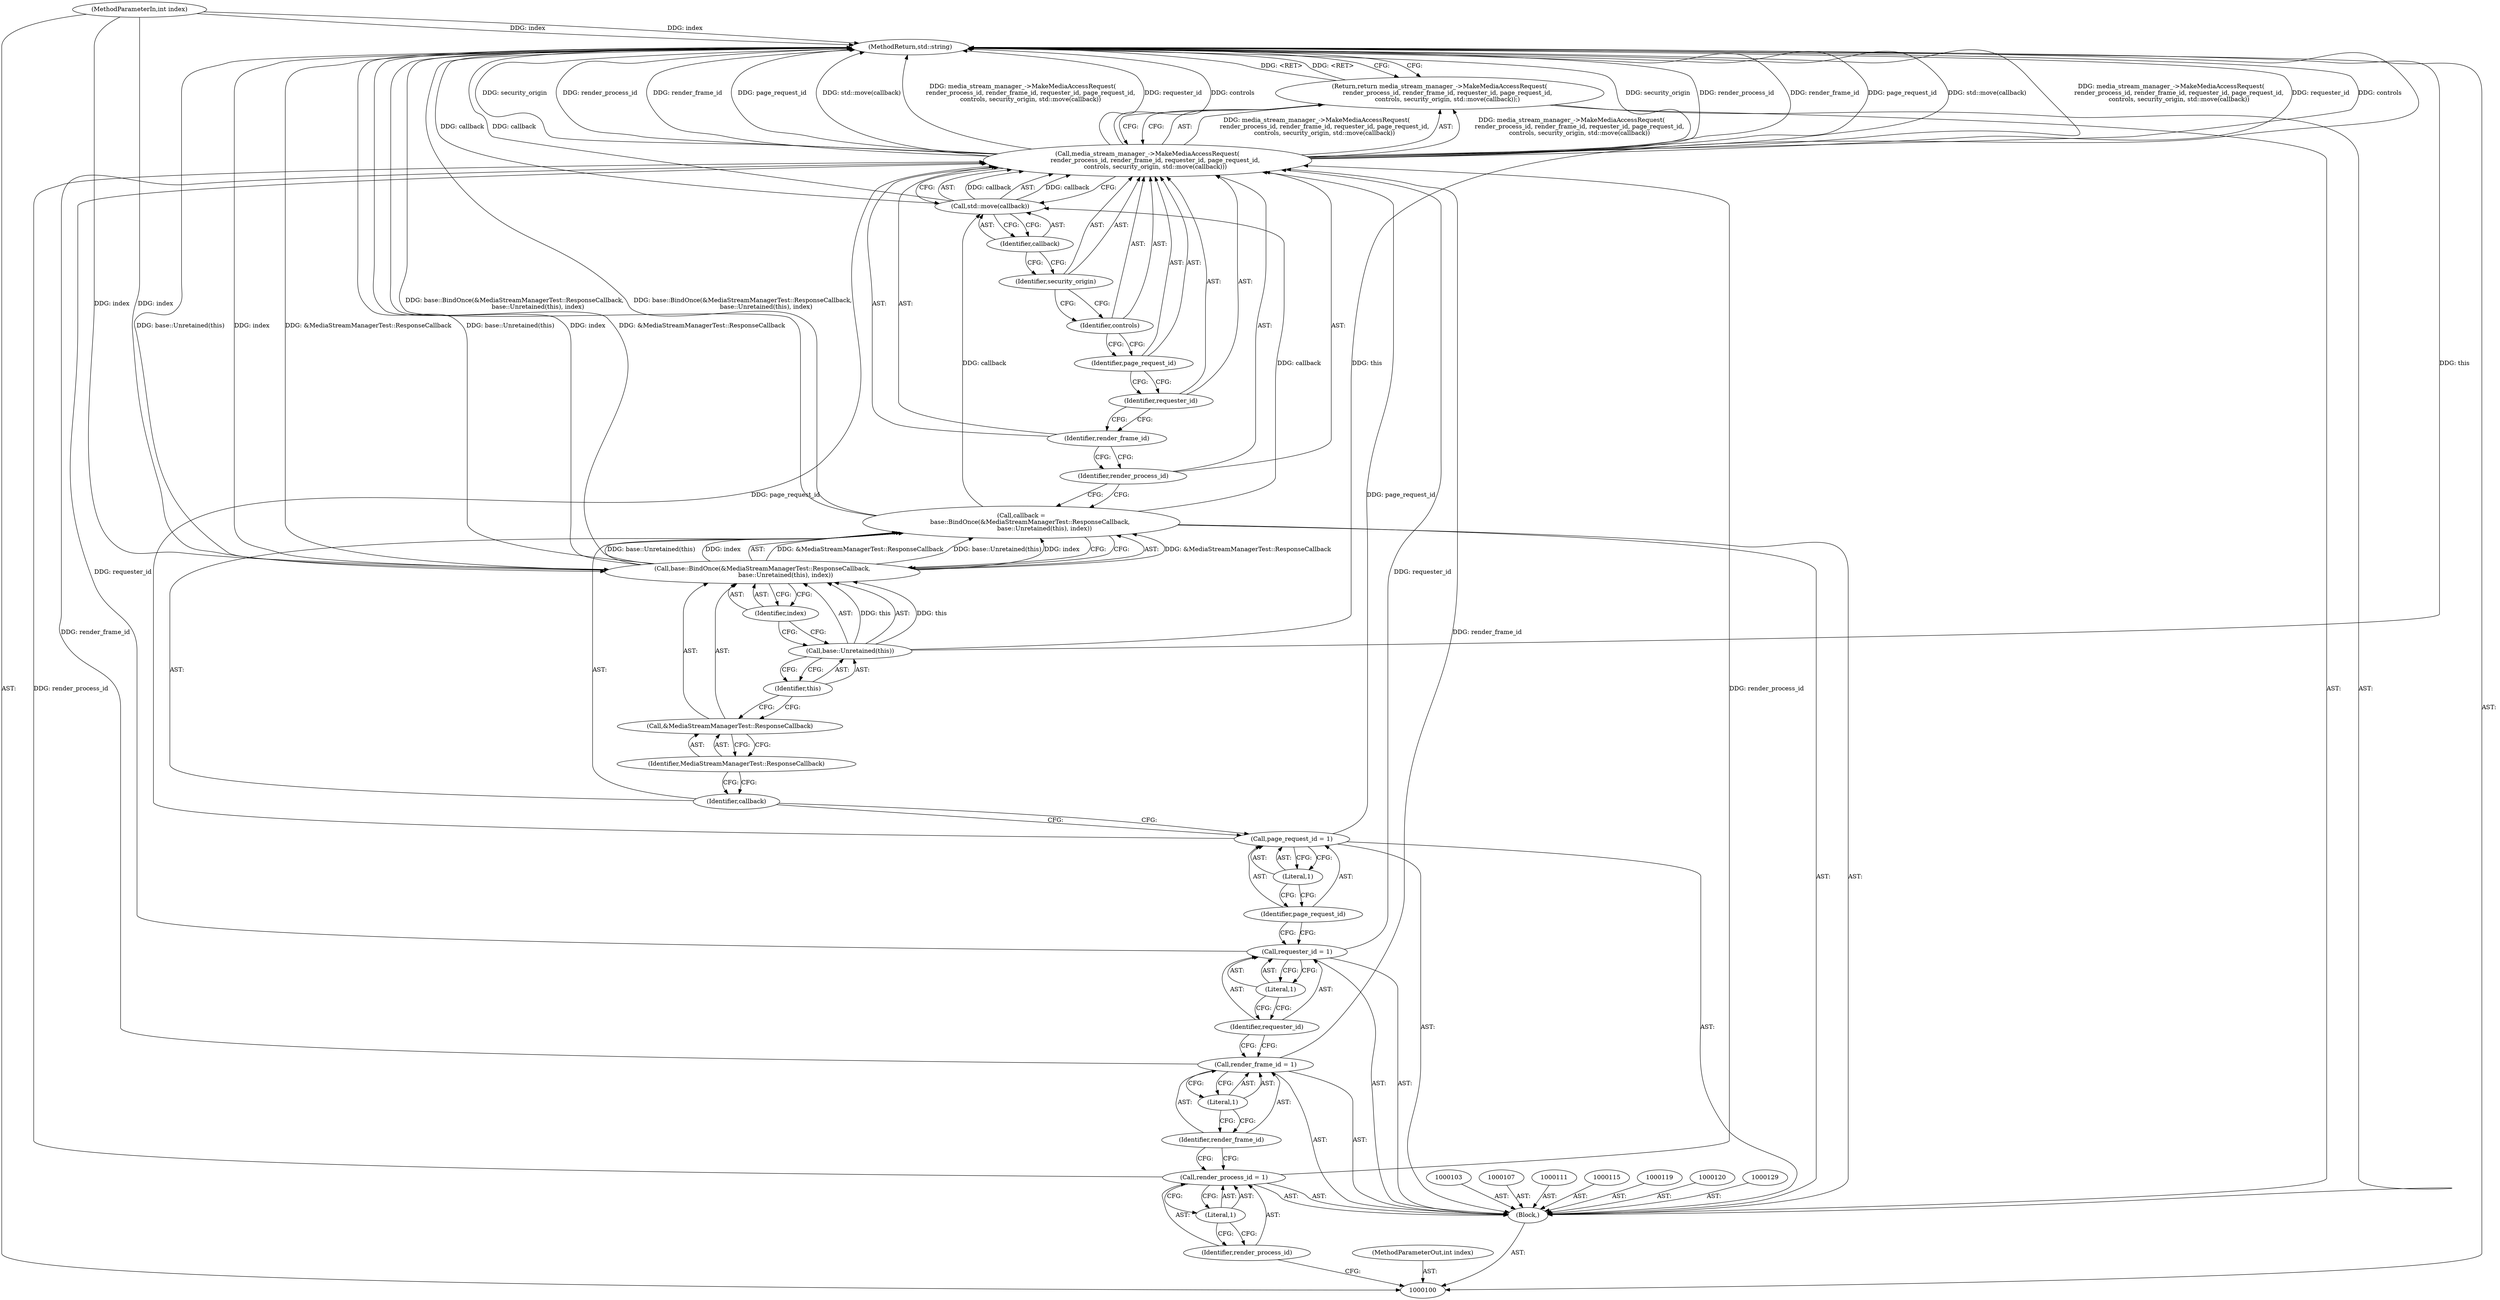 digraph "0_Chrome_971548cdca2d4c0a6fedd3db0c94372c2a27eac3_17" {
"1000140" [label="(MethodReturn,std::string)"];
"1000101" [label="(MethodParameterIn,int index)"];
"1000183" [label="(MethodParameterOut,int index)"];
"1000102" [label="(Block,)"];
"1000131" [label="(Call,media_stream_manager_->MakeMediaAccessRequest(\n        render_process_id, render_frame_id, requester_id, page_request_id,\n        controls, security_origin, std::move(callback)))"];
"1000130" [label="(Return,return media_stream_manager_->MakeMediaAccessRequest(\n        render_process_id, render_frame_id, requester_id, page_request_id,\n        controls, security_origin, std::move(callback));)"];
"1000133" [label="(Identifier,render_frame_id)"];
"1000134" [label="(Identifier,requester_id)"];
"1000135" [label="(Identifier,page_request_id)"];
"1000132" [label="(Identifier,render_process_id)"];
"1000137" [label="(Identifier,security_origin)"];
"1000138" [label="(Call,std::move(callback))"];
"1000139" [label="(Identifier,callback)"];
"1000136" [label="(Identifier,controls)"];
"1000104" [label="(Call,render_process_id = 1)"];
"1000105" [label="(Identifier,render_process_id)"];
"1000106" [label="(Literal,1)"];
"1000108" [label="(Call,render_frame_id = 1)"];
"1000109" [label="(Identifier,render_frame_id)"];
"1000110" [label="(Literal,1)"];
"1000112" [label="(Call,requester_id = 1)"];
"1000113" [label="(Identifier,requester_id)"];
"1000114" [label="(Literal,1)"];
"1000116" [label="(Call,page_request_id = 1)"];
"1000117" [label="(Identifier,page_request_id)"];
"1000118" [label="(Literal,1)"];
"1000121" [label="(Call,callback =\n         base::BindOnce(&MediaStreamManagerTest::ResponseCallback,\n                        base::Unretained(this), index))"];
"1000122" [label="(Identifier,callback)"];
"1000124" [label="(Call,&MediaStreamManagerTest::ResponseCallback)"];
"1000125" [label="(Identifier,MediaStreamManagerTest::ResponseCallback)"];
"1000123" [label="(Call,base::BindOnce(&MediaStreamManagerTest::ResponseCallback,\n                        base::Unretained(this), index))"];
"1000126" [label="(Call,base::Unretained(this))"];
"1000127" [label="(Identifier,this)"];
"1000128" [label="(Identifier,index)"];
"1000140" -> "1000100"  [label="AST: "];
"1000140" -> "1000130"  [label="CFG: "];
"1000123" -> "1000140"  [label="DDG: base::Unretained(this)"];
"1000123" -> "1000140"  [label="DDG: index"];
"1000123" -> "1000140"  [label="DDG: &MediaStreamManagerTest::ResponseCallback"];
"1000131" -> "1000140"  [label="DDG: requester_id"];
"1000131" -> "1000140"  [label="DDG: controls"];
"1000131" -> "1000140"  [label="DDG: security_origin"];
"1000131" -> "1000140"  [label="DDG: render_process_id"];
"1000131" -> "1000140"  [label="DDG: render_frame_id"];
"1000131" -> "1000140"  [label="DDG: page_request_id"];
"1000131" -> "1000140"  [label="DDG: std::move(callback)"];
"1000131" -> "1000140"  [label="DDG: media_stream_manager_->MakeMediaAccessRequest(\n        render_process_id, render_frame_id, requester_id, page_request_id,\n        controls, security_origin, std::move(callback))"];
"1000126" -> "1000140"  [label="DDG: this"];
"1000121" -> "1000140"  [label="DDG: base::BindOnce(&MediaStreamManagerTest::ResponseCallback,\n                        base::Unretained(this), index)"];
"1000138" -> "1000140"  [label="DDG: callback"];
"1000101" -> "1000140"  [label="DDG: index"];
"1000130" -> "1000140"  [label="DDG: <RET>"];
"1000101" -> "1000100"  [label="AST: "];
"1000101" -> "1000140"  [label="DDG: index"];
"1000101" -> "1000123"  [label="DDG: index"];
"1000183" -> "1000100"  [label="AST: "];
"1000102" -> "1000100"  [label="AST: "];
"1000103" -> "1000102"  [label="AST: "];
"1000104" -> "1000102"  [label="AST: "];
"1000107" -> "1000102"  [label="AST: "];
"1000108" -> "1000102"  [label="AST: "];
"1000111" -> "1000102"  [label="AST: "];
"1000112" -> "1000102"  [label="AST: "];
"1000115" -> "1000102"  [label="AST: "];
"1000116" -> "1000102"  [label="AST: "];
"1000119" -> "1000102"  [label="AST: "];
"1000120" -> "1000102"  [label="AST: "];
"1000121" -> "1000102"  [label="AST: "];
"1000129" -> "1000102"  [label="AST: "];
"1000130" -> "1000102"  [label="AST: "];
"1000131" -> "1000130"  [label="AST: "];
"1000131" -> "1000138"  [label="CFG: "];
"1000132" -> "1000131"  [label="AST: "];
"1000133" -> "1000131"  [label="AST: "];
"1000134" -> "1000131"  [label="AST: "];
"1000135" -> "1000131"  [label="AST: "];
"1000136" -> "1000131"  [label="AST: "];
"1000137" -> "1000131"  [label="AST: "];
"1000138" -> "1000131"  [label="AST: "];
"1000130" -> "1000131"  [label="CFG: "];
"1000131" -> "1000140"  [label="DDG: requester_id"];
"1000131" -> "1000140"  [label="DDG: controls"];
"1000131" -> "1000140"  [label="DDG: security_origin"];
"1000131" -> "1000140"  [label="DDG: render_process_id"];
"1000131" -> "1000140"  [label="DDG: render_frame_id"];
"1000131" -> "1000140"  [label="DDG: page_request_id"];
"1000131" -> "1000140"  [label="DDG: std::move(callback)"];
"1000131" -> "1000140"  [label="DDG: media_stream_manager_->MakeMediaAccessRequest(\n        render_process_id, render_frame_id, requester_id, page_request_id,\n        controls, security_origin, std::move(callback))"];
"1000131" -> "1000130"  [label="DDG: media_stream_manager_->MakeMediaAccessRequest(\n        render_process_id, render_frame_id, requester_id, page_request_id,\n        controls, security_origin, std::move(callback))"];
"1000104" -> "1000131"  [label="DDG: render_process_id"];
"1000108" -> "1000131"  [label="DDG: render_frame_id"];
"1000112" -> "1000131"  [label="DDG: requester_id"];
"1000116" -> "1000131"  [label="DDG: page_request_id"];
"1000138" -> "1000131"  [label="DDG: callback"];
"1000130" -> "1000102"  [label="AST: "];
"1000130" -> "1000131"  [label="CFG: "];
"1000131" -> "1000130"  [label="AST: "];
"1000140" -> "1000130"  [label="CFG: "];
"1000130" -> "1000140"  [label="DDG: <RET>"];
"1000131" -> "1000130"  [label="DDG: media_stream_manager_->MakeMediaAccessRequest(\n        render_process_id, render_frame_id, requester_id, page_request_id,\n        controls, security_origin, std::move(callback))"];
"1000133" -> "1000131"  [label="AST: "];
"1000133" -> "1000132"  [label="CFG: "];
"1000134" -> "1000133"  [label="CFG: "];
"1000134" -> "1000131"  [label="AST: "];
"1000134" -> "1000133"  [label="CFG: "];
"1000135" -> "1000134"  [label="CFG: "];
"1000135" -> "1000131"  [label="AST: "];
"1000135" -> "1000134"  [label="CFG: "];
"1000136" -> "1000135"  [label="CFG: "];
"1000132" -> "1000131"  [label="AST: "];
"1000132" -> "1000121"  [label="CFG: "];
"1000133" -> "1000132"  [label="CFG: "];
"1000137" -> "1000131"  [label="AST: "];
"1000137" -> "1000136"  [label="CFG: "];
"1000139" -> "1000137"  [label="CFG: "];
"1000138" -> "1000131"  [label="AST: "];
"1000138" -> "1000139"  [label="CFG: "];
"1000139" -> "1000138"  [label="AST: "];
"1000131" -> "1000138"  [label="CFG: "];
"1000138" -> "1000140"  [label="DDG: callback"];
"1000138" -> "1000131"  [label="DDG: callback"];
"1000121" -> "1000138"  [label="DDG: callback"];
"1000139" -> "1000138"  [label="AST: "];
"1000139" -> "1000137"  [label="CFG: "];
"1000138" -> "1000139"  [label="CFG: "];
"1000136" -> "1000131"  [label="AST: "];
"1000136" -> "1000135"  [label="CFG: "];
"1000137" -> "1000136"  [label="CFG: "];
"1000104" -> "1000102"  [label="AST: "];
"1000104" -> "1000106"  [label="CFG: "];
"1000105" -> "1000104"  [label="AST: "];
"1000106" -> "1000104"  [label="AST: "];
"1000109" -> "1000104"  [label="CFG: "];
"1000104" -> "1000131"  [label="DDG: render_process_id"];
"1000105" -> "1000104"  [label="AST: "];
"1000105" -> "1000100"  [label="CFG: "];
"1000106" -> "1000105"  [label="CFG: "];
"1000106" -> "1000104"  [label="AST: "];
"1000106" -> "1000105"  [label="CFG: "];
"1000104" -> "1000106"  [label="CFG: "];
"1000108" -> "1000102"  [label="AST: "];
"1000108" -> "1000110"  [label="CFG: "];
"1000109" -> "1000108"  [label="AST: "];
"1000110" -> "1000108"  [label="AST: "];
"1000113" -> "1000108"  [label="CFG: "];
"1000108" -> "1000131"  [label="DDG: render_frame_id"];
"1000109" -> "1000108"  [label="AST: "];
"1000109" -> "1000104"  [label="CFG: "];
"1000110" -> "1000109"  [label="CFG: "];
"1000110" -> "1000108"  [label="AST: "];
"1000110" -> "1000109"  [label="CFG: "];
"1000108" -> "1000110"  [label="CFG: "];
"1000112" -> "1000102"  [label="AST: "];
"1000112" -> "1000114"  [label="CFG: "];
"1000113" -> "1000112"  [label="AST: "];
"1000114" -> "1000112"  [label="AST: "];
"1000117" -> "1000112"  [label="CFG: "];
"1000112" -> "1000131"  [label="DDG: requester_id"];
"1000113" -> "1000112"  [label="AST: "];
"1000113" -> "1000108"  [label="CFG: "];
"1000114" -> "1000113"  [label="CFG: "];
"1000114" -> "1000112"  [label="AST: "];
"1000114" -> "1000113"  [label="CFG: "];
"1000112" -> "1000114"  [label="CFG: "];
"1000116" -> "1000102"  [label="AST: "];
"1000116" -> "1000118"  [label="CFG: "];
"1000117" -> "1000116"  [label="AST: "];
"1000118" -> "1000116"  [label="AST: "];
"1000122" -> "1000116"  [label="CFG: "];
"1000116" -> "1000131"  [label="DDG: page_request_id"];
"1000117" -> "1000116"  [label="AST: "];
"1000117" -> "1000112"  [label="CFG: "];
"1000118" -> "1000117"  [label="CFG: "];
"1000118" -> "1000116"  [label="AST: "];
"1000118" -> "1000117"  [label="CFG: "];
"1000116" -> "1000118"  [label="CFG: "];
"1000121" -> "1000102"  [label="AST: "];
"1000121" -> "1000123"  [label="CFG: "];
"1000122" -> "1000121"  [label="AST: "];
"1000123" -> "1000121"  [label="AST: "];
"1000132" -> "1000121"  [label="CFG: "];
"1000121" -> "1000140"  [label="DDG: base::BindOnce(&MediaStreamManagerTest::ResponseCallback,\n                        base::Unretained(this), index)"];
"1000123" -> "1000121"  [label="DDG: &MediaStreamManagerTest::ResponseCallback"];
"1000123" -> "1000121"  [label="DDG: base::Unretained(this)"];
"1000123" -> "1000121"  [label="DDG: index"];
"1000121" -> "1000138"  [label="DDG: callback"];
"1000122" -> "1000121"  [label="AST: "];
"1000122" -> "1000116"  [label="CFG: "];
"1000125" -> "1000122"  [label="CFG: "];
"1000124" -> "1000123"  [label="AST: "];
"1000124" -> "1000125"  [label="CFG: "];
"1000125" -> "1000124"  [label="AST: "];
"1000127" -> "1000124"  [label="CFG: "];
"1000125" -> "1000124"  [label="AST: "];
"1000125" -> "1000122"  [label="CFG: "];
"1000124" -> "1000125"  [label="CFG: "];
"1000123" -> "1000121"  [label="AST: "];
"1000123" -> "1000128"  [label="CFG: "];
"1000124" -> "1000123"  [label="AST: "];
"1000126" -> "1000123"  [label="AST: "];
"1000128" -> "1000123"  [label="AST: "];
"1000121" -> "1000123"  [label="CFG: "];
"1000123" -> "1000140"  [label="DDG: base::Unretained(this)"];
"1000123" -> "1000140"  [label="DDG: index"];
"1000123" -> "1000140"  [label="DDG: &MediaStreamManagerTest::ResponseCallback"];
"1000123" -> "1000121"  [label="DDG: &MediaStreamManagerTest::ResponseCallback"];
"1000123" -> "1000121"  [label="DDG: base::Unretained(this)"];
"1000123" -> "1000121"  [label="DDG: index"];
"1000126" -> "1000123"  [label="DDG: this"];
"1000101" -> "1000123"  [label="DDG: index"];
"1000126" -> "1000123"  [label="AST: "];
"1000126" -> "1000127"  [label="CFG: "];
"1000127" -> "1000126"  [label="AST: "];
"1000128" -> "1000126"  [label="CFG: "];
"1000126" -> "1000140"  [label="DDG: this"];
"1000126" -> "1000123"  [label="DDG: this"];
"1000127" -> "1000126"  [label="AST: "];
"1000127" -> "1000124"  [label="CFG: "];
"1000126" -> "1000127"  [label="CFG: "];
"1000128" -> "1000123"  [label="AST: "];
"1000128" -> "1000126"  [label="CFG: "];
"1000123" -> "1000128"  [label="CFG: "];
}
